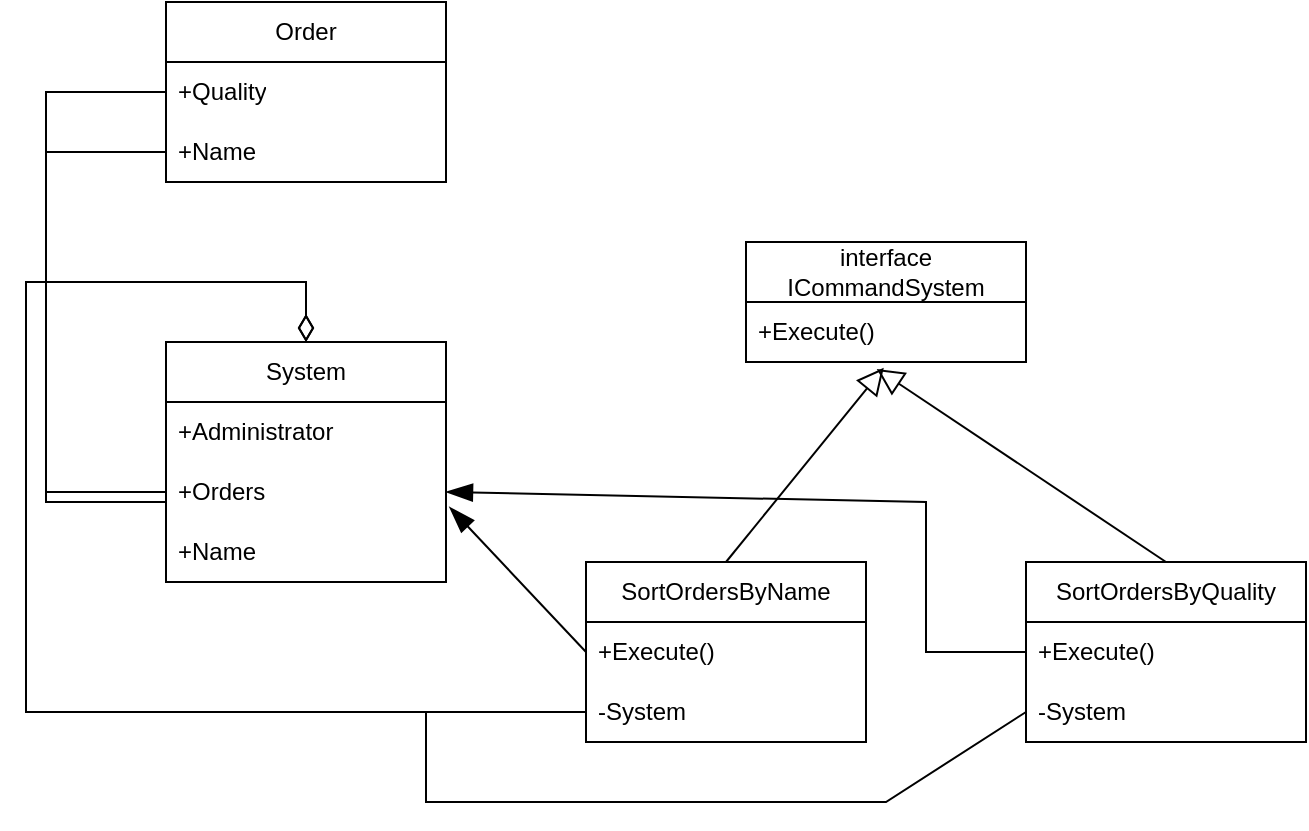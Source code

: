 <mxfile version="20.7.4" type="device"><diagram id="C5RBs43oDa-KdzZeNtuy" name="Page-1"><mxGraphModel dx="1050" dy="549" grid="1" gridSize="10" guides="1" tooltips="1" connect="1" arrows="1" fold="1" page="1" pageScale="1" pageWidth="827" pageHeight="1169" math="0" shadow="0"><root><mxCell id="WIyWlLk6GJQsqaUBKTNV-0"/><mxCell id="WIyWlLk6GJQsqaUBKTNV-1" parent="WIyWlLk6GJQsqaUBKTNV-0"/><mxCell id="9zY1Xs7_TW2L8gMZqiwQ-19" value="System" style="swimlane;fontStyle=0;childLayout=stackLayout;horizontal=1;startSize=30;horizontalStack=0;resizeParent=1;resizeParentMax=0;resizeLast=0;collapsible=1;marginBottom=0;whiteSpace=wrap;html=1;" parent="WIyWlLk6GJQsqaUBKTNV-1" vertex="1"><mxGeometry x="110" y="190" width="140" height="120" as="geometry"/></mxCell><mxCell id="9zY1Xs7_TW2L8gMZqiwQ-20" value="+Administrator" style="text;strokeColor=none;fillColor=none;align=left;verticalAlign=middle;spacingLeft=4;spacingRight=4;overflow=hidden;points=[[0,0.5],[1,0.5]];portConstraint=eastwest;rotatable=0;whiteSpace=wrap;html=1;" parent="9zY1Xs7_TW2L8gMZqiwQ-19" vertex="1"><mxGeometry y="30" width="140" height="30" as="geometry"/></mxCell><mxCell id="9zY1Xs7_TW2L8gMZqiwQ-21" value="+Orders" style="text;strokeColor=none;fillColor=none;align=left;verticalAlign=middle;spacingLeft=4;spacingRight=4;overflow=hidden;points=[[0,0.5],[1,0.5]];portConstraint=eastwest;rotatable=0;whiteSpace=wrap;html=1;" parent="9zY1Xs7_TW2L8gMZqiwQ-19" vertex="1"><mxGeometry y="60" width="140" height="30" as="geometry"/></mxCell><mxCell id="9zY1Xs7_TW2L8gMZqiwQ-22" value="+Name" style="text;strokeColor=none;fillColor=none;align=left;verticalAlign=middle;spacingLeft=4;spacingRight=4;overflow=hidden;points=[[0,0.5],[1,0.5]];portConstraint=eastwest;rotatable=0;whiteSpace=wrap;html=1;" parent="9zY1Xs7_TW2L8gMZqiwQ-19" vertex="1"><mxGeometry y="90" width="140" height="30" as="geometry"/></mxCell><mxCell id="9zY1Xs7_TW2L8gMZqiwQ-23" value="interface&lt;br&gt;ICommandSystem" style="swimlane;fontStyle=0;childLayout=stackLayout;horizontal=1;startSize=30;horizontalStack=0;resizeParent=1;resizeParentMax=0;resizeLast=0;collapsible=1;marginBottom=0;whiteSpace=wrap;html=1;" parent="WIyWlLk6GJQsqaUBKTNV-1" vertex="1"><mxGeometry x="400" y="140" width="140" height="60" as="geometry"/></mxCell><mxCell id="9zY1Xs7_TW2L8gMZqiwQ-24" value="+Execute()" style="text;strokeColor=none;fillColor=none;align=left;verticalAlign=middle;spacingLeft=4;spacingRight=4;overflow=hidden;points=[[0,0.5],[1,0.5]];portConstraint=eastwest;rotatable=0;whiteSpace=wrap;html=1;" parent="9zY1Xs7_TW2L8gMZqiwQ-23" vertex="1"><mxGeometry y="30" width="140" height="30" as="geometry"/></mxCell><mxCell id="9zY1Xs7_TW2L8gMZqiwQ-27" value="SortOrdersByName" style="swimlane;fontStyle=0;childLayout=stackLayout;horizontal=1;startSize=30;horizontalStack=0;resizeParent=1;resizeParentMax=0;resizeLast=0;collapsible=1;marginBottom=0;whiteSpace=wrap;html=1;" parent="WIyWlLk6GJQsqaUBKTNV-1" vertex="1"><mxGeometry x="320" y="300" width="140" height="90" as="geometry"/></mxCell><mxCell id="9zY1Xs7_TW2L8gMZqiwQ-28" value="+Execute()" style="text;strokeColor=none;fillColor=none;align=left;verticalAlign=middle;spacingLeft=4;spacingRight=4;overflow=hidden;points=[[0,0.5],[1,0.5]];portConstraint=eastwest;rotatable=0;whiteSpace=wrap;html=1;" parent="9zY1Xs7_TW2L8gMZqiwQ-27" vertex="1"><mxGeometry y="30" width="140" height="30" as="geometry"/></mxCell><mxCell id="9zY1Xs7_TW2L8gMZqiwQ-29" value="-System" style="text;strokeColor=none;fillColor=none;align=left;verticalAlign=middle;spacingLeft=4;spacingRight=4;overflow=hidden;points=[[0,0.5],[1,0.5]];portConstraint=eastwest;rotatable=0;whiteSpace=wrap;html=1;" parent="9zY1Xs7_TW2L8gMZqiwQ-27" vertex="1"><mxGeometry y="60" width="140" height="30" as="geometry"/></mxCell><mxCell id="9zY1Xs7_TW2L8gMZqiwQ-31" value="" style="endArrow=block;html=1;rounded=0;strokeWidth=1;endSize=11;entryX=0.492;entryY=1.096;entryDx=0;entryDy=0;entryPerimeter=0;endFill=0;" parent="WIyWlLk6GJQsqaUBKTNV-1" target="9zY1Xs7_TW2L8gMZqiwQ-24" edge="1"><mxGeometry width="50" height="50" relative="1" as="geometry"><mxPoint x="390" y="300" as="sourcePoint"/><mxPoint x="440" y="250" as="targetPoint"/></mxGeometry></mxCell><mxCell id="9zY1Xs7_TW2L8gMZqiwQ-32" value="" style="endArrow=diamondThin;html=1;rounded=0;strokeWidth=1;endSize=11;entryX=0.5;entryY=0;entryDx=0;entryDy=0;exitX=0;exitY=0.5;exitDx=0;exitDy=0;endFill=0;" parent="WIyWlLk6GJQsqaUBKTNV-1" source="9zY1Xs7_TW2L8gMZqiwQ-29" target="9zY1Xs7_TW2L8gMZqiwQ-19" edge="1"><mxGeometry width="50" height="50" relative="1" as="geometry"><mxPoint x="350" y="420" as="sourcePoint"/><mxPoint x="400" y="370" as="targetPoint"/><Array as="points"><mxPoint x="40" y="375"/><mxPoint x="40" y="160"/><mxPoint x="180" y="160"/></Array></mxGeometry></mxCell><mxCell id="9zY1Xs7_TW2L8gMZqiwQ-33" value="" style="endArrow=blockThin;html=1;rounded=0;strokeWidth=1;endSize=11;exitX=0;exitY=0.5;exitDx=0;exitDy=0;entryX=1.012;entryY=0.749;entryDx=0;entryDy=0;entryPerimeter=0;endFill=1;" parent="WIyWlLk6GJQsqaUBKTNV-1" source="9zY1Xs7_TW2L8gMZqiwQ-28" target="9zY1Xs7_TW2L8gMZqiwQ-21" edge="1"><mxGeometry width="50" height="50" relative="1" as="geometry"><mxPoint x="350" y="420" as="sourcePoint"/><mxPoint x="400" y="370" as="targetPoint"/></mxGeometry></mxCell><mxCell id="9zY1Xs7_TW2L8gMZqiwQ-34" value="SortOrdersByQuality" style="swimlane;fontStyle=0;childLayout=stackLayout;horizontal=1;startSize=30;horizontalStack=0;resizeParent=1;resizeParentMax=0;resizeLast=0;collapsible=1;marginBottom=0;whiteSpace=wrap;html=1;" parent="WIyWlLk6GJQsqaUBKTNV-1" vertex="1"><mxGeometry x="540" y="300" width="140" height="90" as="geometry"/></mxCell><mxCell id="9zY1Xs7_TW2L8gMZqiwQ-35" value="+Execute()" style="text;strokeColor=none;fillColor=none;align=left;verticalAlign=middle;spacingLeft=4;spacingRight=4;overflow=hidden;points=[[0,0.5],[1,0.5]];portConstraint=eastwest;rotatable=0;whiteSpace=wrap;html=1;" parent="9zY1Xs7_TW2L8gMZqiwQ-34" vertex="1"><mxGeometry y="30" width="140" height="30" as="geometry"/></mxCell><mxCell id="9zY1Xs7_TW2L8gMZqiwQ-36" value="-System" style="text;strokeColor=none;fillColor=none;align=left;verticalAlign=middle;spacingLeft=4;spacingRight=4;overflow=hidden;points=[[0,0.5],[1,0.5]];portConstraint=eastwest;rotatable=0;whiteSpace=wrap;html=1;" parent="9zY1Xs7_TW2L8gMZqiwQ-34" vertex="1"><mxGeometry y="60" width="140" height="30" as="geometry"/></mxCell><mxCell id="9zY1Xs7_TW2L8gMZqiwQ-37" value="" style="endArrow=block;html=1;rounded=0;strokeWidth=1;endSize=11;entryX=0.467;entryY=1.116;entryDx=0;entryDy=0;entryPerimeter=0;endFill=0;exitX=0.5;exitY=0;exitDx=0;exitDy=0;" parent="WIyWlLk6GJQsqaUBKTNV-1" source="9zY1Xs7_TW2L8gMZqiwQ-34" target="9zY1Xs7_TW2L8gMZqiwQ-24" edge="1"><mxGeometry width="50" height="50" relative="1" as="geometry"><mxPoint x="400" y="310" as="sourcePoint"/><mxPoint x="478.88" y="212.88" as="targetPoint"/></mxGeometry></mxCell><mxCell id="9zY1Xs7_TW2L8gMZqiwQ-38" value="" style="endArrow=blockThin;html=1;rounded=0;strokeWidth=1;endSize=11;exitX=0;exitY=0.5;exitDx=0;exitDy=0;entryX=1;entryY=0.5;entryDx=0;entryDy=0;endFill=1;" parent="WIyWlLk6GJQsqaUBKTNV-1" source="9zY1Xs7_TW2L8gMZqiwQ-35" target="9zY1Xs7_TW2L8gMZqiwQ-21" edge="1"><mxGeometry width="50" height="50" relative="1" as="geometry"><mxPoint x="330" y="355" as="sourcePoint"/><mxPoint x="261.68" y="282.47" as="targetPoint"/><Array as="points"><mxPoint x="490" y="345"/><mxPoint x="490" y="270"/></Array></mxGeometry></mxCell><mxCell id="9zY1Xs7_TW2L8gMZqiwQ-39" value="" style="endArrow=diamondThin;html=1;rounded=0;strokeWidth=1;endSize=11;entryX=0.5;entryY=0;entryDx=0;entryDy=0;exitX=0;exitY=0.5;exitDx=0;exitDy=0;endFill=0;" parent="WIyWlLk6GJQsqaUBKTNV-1" source="9zY1Xs7_TW2L8gMZqiwQ-36" target="9zY1Xs7_TW2L8gMZqiwQ-19" edge="1"><mxGeometry width="50" height="50" relative="1" as="geometry"><mxPoint x="330" y="385" as="sourcePoint"/><mxPoint x="190" y="200" as="targetPoint"/><Array as="points"><mxPoint x="470" y="420"/><mxPoint x="240" y="420"/><mxPoint x="240" y="375"/><mxPoint x="40" y="375"/><mxPoint x="40" y="160"/><mxPoint x="180" y="160"/></Array></mxGeometry></mxCell><mxCell id="9zY1Xs7_TW2L8gMZqiwQ-40" value="Order" style="swimlane;fontStyle=0;childLayout=stackLayout;horizontal=1;startSize=30;horizontalStack=0;resizeParent=1;resizeParentMax=0;resizeLast=0;collapsible=1;marginBottom=0;whiteSpace=wrap;html=1;" parent="WIyWlLk6GJQsqaUBKTNV-1" vertex="1"><mxGeometry x="110" y="20" width="140" height="90" as="geometry"/></mxCell><mxCell id="9zY1Xs7_TW2L8gMZqiwQ-41" value="+Quality" style="text;strokeColor=none;fillColor=none;align=left;verticalAlign=middle;spacingLeft=4;spacingRight=4;overflow=hidden;points=[[0,0.5],[1,0.5]];portConstraint=eastwest;rotatable=0;whiteSpace=wrap;html=1;" parent="9zY1Xs7_TW2L8gMZqiwQ-40" vertex="1"><mxGeometry y="30" width="140" height="30" as="geometry"/></mxCell><mxCell id="9zY1Xs7_TW2L8gMZqiwQ-42" value="+Name" style="text;strokeColor=none;fillColor=none;align=left;verticalAlign=middle;spacingLeft=4;spacingRight=4;overflow=hidden;points=[[0,0.5],[1,0.5]];portConstraint=eastwest;rotatable=0;whiteSpace=wrap;html=1;" parent="9zY1Xs7_TW2L8gMZqiwQ-40" vertex="1"><mxGeometry y="60" width="140" height="30" as="geometry"/></mxCell><mxCell id="9zY1Xs7_TW2L8gMZqiwQ-44" value="" style="endArrow=none;html=1;rounded=0;strokeWidth=1;endSize=11;exitX=0;exitY=0.5;exitDx=0;exitDy=0;entryX=0;entryY=0.5;entryDx=0;entryDy=0;" parent="WIyWlLk6GJQsqaUBKTNV-1" source="9zY1Xs7_TW2L8gMZqiwQ-21" target="9zY1Xs7_TW2L8gMZqiwQ-42" edge="1"><mxGeometry width="50" height="50" relative="1" as="geometry"><mxPoint x="300" y="330" as="sourcePoint"/><mxPoint x="350" y="280" as="targetPoint"/><Array as="points"><mxPoint x="50" y="265"/><mxPoint x="50" y="95"/></Array></mxGeometry></mxCell><mxCell id="9zY1Xs7_TW2L8gMZqiwQ-45" value="" style="endArrow=none;html=1;rounded=0;strokeWidth=1;endSize=11;exitX=0;exitY=0.5;exitDx=0;exitDy=0;entryX=0;entryY=0.5;entryDx=0;entryDy=0;" parent="WIyWlLk6GJQsqaUBKTNV-1" target="9zY1Xs7_TW2L8gMZqiwQ-41" edge="1"><mxGeometry width="50" height="50" relative="1" as="geometry"><mxPoint x="110" y="270" as="sourcePoint"/><mxPoint x="110" y="100" as="targetPoint"/><Array as="points"><mxPoint x="50" y="270"/><mxPoint x="50" y="65"/></Array></mxGeometry></mxCell></root></mxGraphModel></diagram></mxfile>